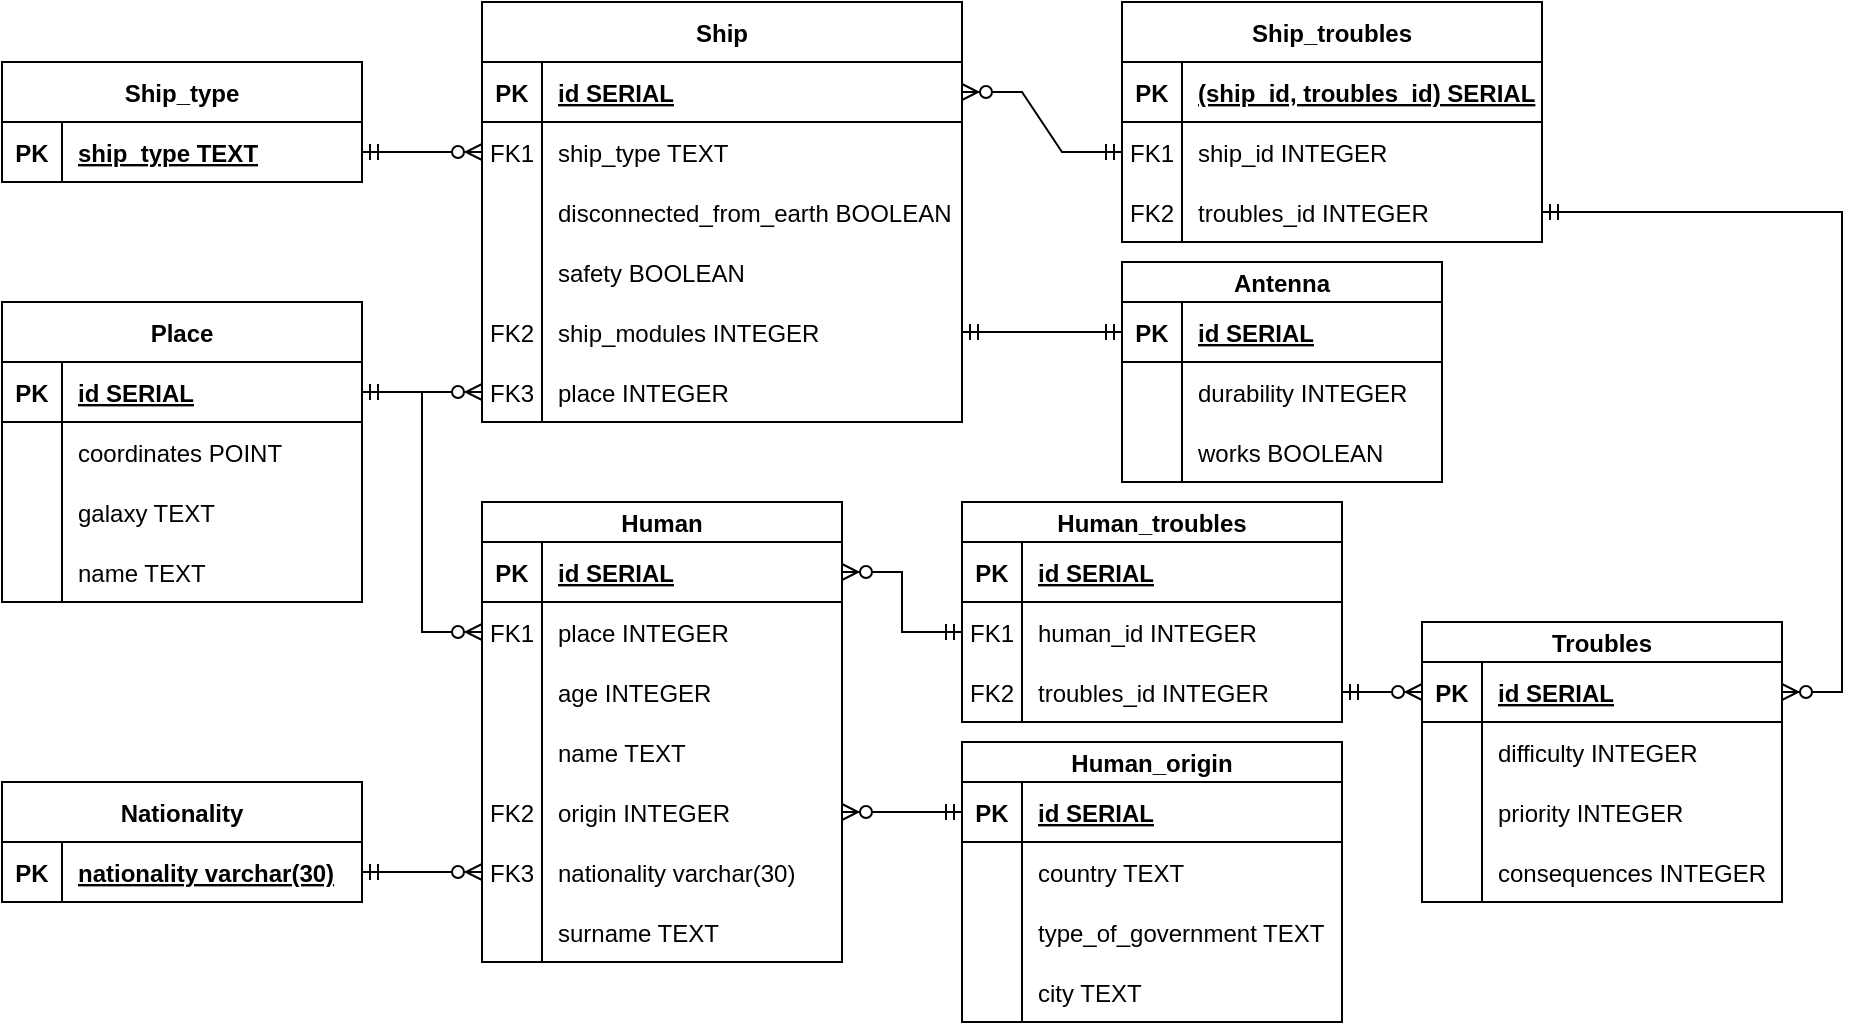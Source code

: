 <mxfile version="20.8.23" type="device"><diagram name="Page-1" id="S0BQX57oKC62XhRcIz5r"><mxGraphModel dx="960" dy="880" grid="1" gridSize="10" guides="1" tooltips="1" connect="1" arrows="1" fold="1" page="1" pageScale="1" pageWidth="850" pageHeight="1100" math="0" shadow="0"><root><mxCell id="0"/><mxCell id="1" parent="0"/><mxCell id="op8vuELuM-qaRXDPjkug-1" value="Place" style="shape=table;startSize=30;container=1;collapsible=1;childLayout=tableLayout;fixedRows=1;rowLines=0;fontStyle=1;align=center;resizeLast=1;" vertex="1" parent="1"><mxGeometry y="160" width="180" height="150" as="geometry"/></mxCell><mxCell id="op8vuELuM-qaRXDPjkug-2" value="" style="shape=tableRow;horizontal=0;startSize=0;swimlaneHead=0;swimlaneBody=0;fillColor=none;collapsible=0;dropTarget=0;points=[[0,0.5],[1,0.5]];portConstraint=eastwest;top=0;left=0;right=0;bottom=1;" vertex="1" parent="op8vuELuM-qaRXDPjkug-1"><mxGeometry y="30" width="180" height="30" as="geometry"/></mxCell><mxCell id="op8vuELuM-qaRXDPjkug-3" value="PK" style="shape=partialRectangle;connectable=0;fillColor=none;top=0;left=0;bottom=0;right=0;fontStyle=1;overflow=hidden;" vertex="1" parent="op8vuELuM-qaRXDPjkug-2"><mxGeometry width="30" height="30" as="geometry"><mxRectangle width="30" height="30" as="alternateBounds"/></mxGeometry></mxCell><mxCell id="op8vuELuM-qaRXDPjkug-4" value="id SERIAL" style="shape=partialRectangle;connectable=0;fillColor=none;top=0;left=0;bottom=0;right=0;align=left;spacingLeft=6;fontStyle=5;overflow=hidden;" vertex="1" parent="op8vuELuM-qaRXDPjkug-2"><mxGeometry x="30" width="150" height="30" as="geometry"><mxRectangle width="150" height="30" as="alternateBounds"/></mxGeometry></mxCell><mxCell id="op8vuELuM-qaRXDPjkug-5" value="" style="shape=tableRow;horizontal=0;startSize=0;swimlaneHead=0;swimlaneBody=0;fillColor=none;collapsible=0;dropTarget=0;points=[[0,0.5],[1,0.5]];portConstraint=eastwest;top=0;left=0;right=0;bottom=0;" vertex="1" parent="op8vuELuM-qaRXDPjkug-1"><mxGeometry y="60" width="180" height="30" as="geometry"/></mxCell><mxCell id="op8vuELuM-qaRXDPjkug-6" value="" style="shape=partialRectangle;connectable=0;fillColor=none;top=0;left=0;bottom=0;right=0;editable=1;overflow=hidden;" vertex="1" parent="op8vuELuM-qaRXDPjkug-5"><mxGeometry width="30" height="30" as="geometry"><mxRectangle width="30" height="30" as="alternateBounds"/></mxGeometry></mxCell><mxCell id="op8vuELuM-qaRXDPjkug-7" value="coordinates POINT" style="shape=partialRectangle;connectable=0;fillColor=none;top=0;left=0;bottom=0;right=0;align=left;spacingLeft=6;overflow=hidden;" vertex="1" parent="op8vuELuM-qaRXDPjkug-5"><mxGeometry x="30" width="150" height="30" as="geometry"><mxRectangle width="150" height="30" as="alternateBounds"/></mxGeometry></mxCell><mxCell id="op8vuELuM-qaRXDPjkug-8" value="" style="shape=tableRow;horizontal=0;startSize=0;swimlaneHead=0;swimlaneBody=0;fillColor=none;collapsible=0;dropTarget=0;points=[[0,0.5],[1,0.5]];portConstraint=eastwest;top=0;left=0;right=0;bottom=0;" vertex="1" parent="op8vuELuM-qaRXDPjkug-1"><mxGeometry y="90" width="180" height="30" as="geometry"/></mxCell><mxCell id="op8vuELuM-qaRXDPjkug-9" value="" style="shape=partialRectangle;connectable=0;fillColor=none;top=0;left=0;bottom=0;right=0;editable=1;overflow=hidden;" vertex="1" parent="op8vuELuM-qaRXDPjkug-8"><mxGeometry width="30" height="30" as="geometry"><mxRectangle width="30" height="30" as="alternateBounds"/></mxGeometry></mxCell><mxCell id="op8vuELuM-qaRXDPjkug-10" value="galaxy TEXT" style="shape=partialRectangle;connectable=0;fillColor=none;top=0;left=0;bottom=0;right=0;align=left;spacingLeft=6;overflow=hidden;" vertex="1" parent="op8vuELuM-qaRXDPjkug-8"><mxGeometry x="30" width="150" height="30" as="geometry"><mxRectangle width="150" height="30" as="alternateBounds"/></mxGeometry></mxCell><mxCell id="op8vuELuM-qaRXDPjkug-11" value="" style="shape=tableRow;horizontal=0;startSize=0;swimlaneHead=0;swimlaneBody=0;fillColor=none;collapsible=0;dropTarget=0;points=[[0,0.5],[1,0.5]];portConstraint=eastwest;top=0;left=0;right=0;bottom=0;" vertex="1" parent="op8vuELuM-qaRXDPjkug-1"><mxGeometry y="120" width="180" height="30" as="geometry"/></mxCell><mxCell id="op8vuELuM-qaRXDPjkug-12" value="" style="shape=partialRectangle;connectable=0;fillColor=none;top=0;left=0;bottom=0;right=0;editable=1;overflow=hidden;" vertex="1" parent="op8vuELuM-qaRXDPjkug-11"><mxGeometry width="30" height="30" as="geometry"><mxRectangle width="30" height="30" as="alternateBounds"/></mxGeometry></mxCell><mxCell id="op8vuELuM-qaRXDPjkug-13" value="name TEXT" style="shape=partialRectangle;connectable=0;fillColor=none;top=0;left=0;bottom=0;right=0;align=left;spacingLeft=6;overflow=hidden;" vertex="1" parent="op8vuELuM-qaRXDPjkug-11"><mxGeometry x="30" width="150" height="30" as="geometry"><mxRectangle width="150" height="30" as="alternateBounds"/></mxGeometry></mxCell><mxCell id="op8vuELuM-qaRXDPjkug-14" value="Nationality" style="shape=table;startSize=30;container=1;collapsible=1;childLayout=tableLayout;fixedRows=1;rowLines=0;fontStyle=1;align=center;resizeLast=1;" vertex="1" parent="1"><mxGeometry y="400" width="180" height="60" as="geometry"/></mxCell><mxCell id="op8vuELuM-qaRXDPjkug-15" value="" style="shape=tableRow;horizontal=0;startSize=0;swimlaneHead=0;swimlaneBody=0;fillColor=none;collapsible=0;dropTarget=0;points=[[0,0.5],[1,0.5]];portConstraint=eastwest;top=0;left=0;right=0;bottom=1;" vertex="1" parent="op8vuELuM-qaRXDPjkug-14"><mxGeometry y="30" width="180" height="30" as="geometry"/></mxCell><mxCell id="op8vuELuM-qaRXDPjkug-16" value="PK" style="shape=partialRectangle;connectable=0;fillColor=none;top=0;left=0;bottom=0;right=0;fontStyle=1;overflow=hidden;" vertex="1" parent="op8vuELuM-qaRXDPjkug-15"><mxGeometry width="30" height="30" as="geometry"><mxRectangle width="30" height="30" as="alternateBounds"/></mxGeometry></mxCell><mxCell id="op8vuELuM-qaRXDPjkug-17" value="nationality varchar(30)" style="shape=partialRectangle;connectable=0;fillColor=none;top=0;left=0;bottom=0;right=0;align=left;spacingLeft=6;fontStyle=5;overflow=hidden;" vertex="1" parent="op8vuELuM-qaRXDPjkug-15"><mxGeometry x="30" width="150" height="30" as="geometry"><mxRectangle width="150" height="30" as="alternateBounds"/></mxGeometry></mxCell><mxCell id="op8vuELuM-qaRXDPjkug-27" value="Ship" style="shape=table;startSize=30;container=1;collapsible=1;childLayout=tableLayout;fixedRows=1;rowLines=0;fontStyle=1;align=center;resizeLast=1;" vertex="1" parent="1"><mxGeometry x="240" y="10" width="240" height="210" as="geometry"/></mxCell><mxCell id="op8vuELuM-qaRXDPjkug-28" value="" style="shape=tableRow;horizontal=0;startSize=0;swimlaneHead=0;swimlaneBody=0;fillColor=none;collapsible=0;dropTarget=0;points=[[0,0.5],[1,0.5]];portConstraint=eastwest;top=0;left=0;right=0;bottom=1;" vertex="1" parent="op8vuELuM-qaRXDPjkug-27"><mxGeometry y="30" width="240" height="30" as="geometry"/></mxCell><mxCell id="op8vuELuM-qaRXDPjkug-29" value="PK" style="shape=partialRectangle;connectable=0;fillColor=none;top=0;left=0;bottom=0;right=0;fontStyle=1;overflow=hidden;" vertex="1" parent="op8vuELuM-qaRXDPjkug-28"><mxGeometry width="30" height="30" as="geometry"><mxRectangle width="30" height="30" as="alternateBounds"/></mxGeometry></mxCell><mxCell id="op8vuELuM-qaRXDPjkug-30" value="id SERIAL" style="shape=partialRectangle;connectable=0;fillColor=none;top=0;left=0;bottom=0;right=0;align=left;spacingLeft=6;fontStyle=5;overflow=hidden;" vertex="1" parent="op8vuELuM-qaRXDPjkug-28"><mxGeometry x="30" width="210" height="30" as="geometry"><mxRectangle width="210" height="30" as="alternateBounds"/></mxGeometry></mxCell><mxCell id="op8vuELuM-qaRXDPjkug-156" style="shape=tableRow;horizontal=0;startSize=0;swimlaneHead=0;swimlaneBody=0;fillColor=none;collapsible=0;dropTarget=0;points=[[0,0.5],[1,0.5]];portConstraint=eastwest;top=0;left=0;right=0;bottom=0;" vertex="1" parent="op8vuELuM-qaRXDPjkug-27"><mxGeometry y="60" width="240" height="30" as="geometry"/></mxCell><mxCell id="op8vuELuM-qaRXDPjkug-157" value="FK1" style="shape=partialRectangle;connectable=0;fillColor=none;top=0;left=0;bottom=0;right=0;editable=1;overflow=hidden;" vertex="1" parent="op8vuELuM-qaRXDPjkug-156"><mxGeometry width="30" height="30" as="geometry"><mxRectangle width="30" height="30" as="alternateBounds"/></mxGeometry></mxCell><mxCell id="op8vuELuM-qaRXDPjkug-158" value="ship_type TEXT" style="shape=partialRectangle;connectable=0;fillColor=none;top=0;left=0;bottom=0;right=0;align=left;spacingLeft=6;overflow=hidden;" vertex="1" parent="op8vuELuM-qaRXDPjkug-156"><mxGeometry x="30" width="210" height="30" as="geometry"><mxRectangle width="210" height="30" as="alternateBounds"/></mxGeometry></mxCell><mxCell id="op8vuELuM-qaRXDPjkug-31" value="" style="shape=tableRow;horizontal=0;startSize=0;swimlaneHead=0;swimlaneBody=0;fillColor=none;collapsible=0;dropTarget=0;points=[[0,0.5],[1,0.5]];portConstraint=eastwest;top=0;left=0;right=0;bottom=0;" vertex="1" parent="op8vuELuM-qaRXDPjkug-27"><mxGeometry y="90" width="240" height="30" as="geometry"/></mxCell><mxCell id="op8vuELuM-qaRXDPjkug-32" value="" style="shape=partialRectangle;connectable=0;fillColor=none;top=0;left=0;bottom=0;right=0;editable=1;overflow=hidden;" vertex="1" parent="op8vuELuM-qaRXDPjkug-31"><mxGeometry width="30" height="30" as="geometry"><mxRectangle width="30" height="30" as="alternateBounds"/></mxGeometry></mxCell><mxCell id="op8vuELuM-qaRXDPjkug-33" value="disconnected_from_earth BOOLEAN" style="shape=partialRectangle;connectable=0;fillColor=none;top=0;left=0;bottom=0;right=0;align=left;spacingLeft=6;overflow=hidden;" vertex="1" parent="op8vuELuM-qaRXDPjkug-31"><mxGeometry x="30" width="210" height="30" as="geometry"><mxRectangle width="210" height="30" as="alternateBounds"/></mxGeometry></mxCell><mxCell id="op8vuELuM-qaRXDPjkug-34" value="" style="shape=tableRow;horizontal=0;startSize=0;swimlaneHead=0;swimlaneBody=0;fillColor=none;collapsible=0;dropTarget=0;points=[[0,0.5],[1,0.5]];portConstraint=eastwest;top=0;left=0;right=0;bottom=0;" vertex="1" parent="op8vuELuM-qaRXDPjkug-27"><mxGeometry y="120" width="240" height="30" as="geometry"/></mxCell><mxCell id="op8vuELuM-qaRXDPjkug-35" value="" style="shape=partialRectangle;connectable=0;fillColor=none;top=0;left=0;bottom=0;right=0;editable=1;overflow=hidden;" vertex="1" parent="op8vuELuM-qaRXDPjkug-34"><mxGeometry width="30" height="30" as="geometry"><mxRectangle width="30" height="30" as="alternateBounds"/></mxGeometry></mxCell><mxCell id="op8vuELuM-qaRXDPjkug-36" value="safety BOOLEAN" style="shape=partialRectangle;connectable=0;fillColor=none;top=0;left=0;bottom=0;right=0;align=left;spacingLeft=6;overflow=hidden;" vertex="1" parent="op8vuELuM-qaRXDPjkug-34"><mxGeometry x="30" width="210" height="30" as="geometry"><mxRectangle width="210" height="30" as="alternateBounds"/></mxGeometry></mxCell><mxCell id="op8vuELuM-qaRXDPjkug-37" value="" style="shape=tableRow;horizontal=0;startSize=0;swimlaneHead=0;swimlaneBody=0;fillColor=none;collapsible=0;dropTarget=0;points=[[0,0.5],[1,0.5]];portConstraint=eastwest;top=0;left=0;right=0;bottom=0;" vertex="1" parent="op8vuELuM-qaRXDPjkug-27"><mxGeometry y="150" width="240" height="30" as="geometry"/></mxCell><mxCell id="op8vuELuM-qaRXDPjkug-38" value="FK2" style="shape=partialRectangle;connectable=0;fillColor=none;top=0;left=0;bottom=0;right=0;editable=1;overflow=hidden;" vertex="1" parent="op8vuELuM-qaRXDPjkug-37"><mxGeometry width="30" height="30" as="geometry"><mxRectangle width="30" height="30" as="alternateBounds"/></mxGeometry></mxCell><mxCell id="op8vuELuM-qaRXDPjkug-39" value="ship_modules INTEGER" style="shape=partialRectangle;connectable=0;fillColor=none;top=0;left=0;bottom=0;right=0;align=left;spacingLeft=6;overflow=hidden;" vertex="1" parent="op8vuELuM-qaRXDPjkug-37"><mxGeometry x="30" width="210" height="30" as="geometry"><mxRectangle width="210" height="30" as="alternateBounds"/></mxGeometry></mxCell><mxCell id="op8vuELuM-qaRXDPjkug-159" style="shape=tableRow;horizontal=0;startSize=0;swimlaneHead=0;swimlaneBody=0;fillColor=none;collapsible=0;dropTarget=0;points=[[0,0.5],[1,0.5]];portConstraint=eastwest;top=0;left=0;right=0;bottom=0;" vertex="1" parent="op8vuELuM-qaRXDPjkug-27"><mxGeometry y="180" width="240" height="30" as="geometry"/></mxCell><mxCell id="op8vuELuM-qaRXDPjkug-160" value="FK3" style="shape=partialRectangle;connectable=0;fillColor=none;top=0;left=0;bottom=0;right=0;editable=1;overflow=hidden;" vertex="1" parent="op8vuELuM-qaRXDPjkug-159"><mxGeometry width="30" height="30" as="geometry"><mxRectangle width="30" height="30" as="alternateBounds"/></mxGeometry></mxCell><mxCell id="op8vuELuM-qaRXDPjkug-161" value="place INTEGER" style="shape=partialRectangle;connectable=0;fillColor=none;top=0;left=0;bottom=0;right=0;align=left;spacingLeft=6;overflow=hidden;" vertex="1" parent="op8vuELuM-qaRXDPjkug-159"><mxGeometry x="30" width="210" height="30" as="geometry"><mxRectangle width="210" height="30" as="alternateBounds"/></mxGeometry></mxCell><mxCell id="op8vuELuM-qaRXDPjkug-40" value="Human" style="shape=table;startSize=20;container=1;collapsible=1;childLayout=tableLayout;fixedRows=1;rowLines=0;fontStyle=1;align=center;resizeLast=1;" vertex="1" parent="1"><mxGeometry x="240" y="260" width="180" height="230" as="geometry"><mxRectangle x="240" y="250" width="80" height="30" as="alternateBounds"/></mxGeometry></mxCell><mxCell id="op8vuELuM-qaRXDPjkug-41" value="" style="shape=tableRow;horizontal=0;startSize=0;swimlaneHead=0;swimlaneBody=0;fillColor=none;collapsible=0;dropTarget=0;points=[[0,0.5],[1,0.5]];portConstraint=eastwest;top=0;left=0;right=0;bottom=1;" vertex="1" parent="op8vuELuM-qaRXDPjkug-40"><mxGeometry y="20" width="180" height="30" as="geometry"/></mxCell><mxCell id="op8vuELuM-qaRXDPjkug-42" value="PK" style="shape=partialRectangle;connectable=0;fillColor=none;top=0;left=0;bottom=0;right=0;fontStyle=1;overflow=hidden;" vertex="1" parent="op8vuELuM-qaRXDPjkug-41"><mxGeometry width="30" height="30" as="geometry"><mxRectangle width="30" height="30" as="alternateBounds"/></mxGeometry></mxCell><mxCell id="op8vuELuM-qaRXDPjkug-43" value="id SERIAL" style="shape=partialRectangle;connectable=0;fillColor=none;top=0;left=0;bottom=0;right=0;align=left;spacingLeft=6;fontStyle=5;overflow=hidden;" vertex="1" parent="op8vuELuM-qaRXDPjkug-41"><mxGeometry x="30" width="150" height="30" as="geometry"><mxRectangle width="150" height="30" as="alternateBounds"/></mxGeometry></mxCell><mxCell id="op8vuELuM-qaRXDPjkug-50" value="" style="shape=tableRow;horizontal=0;startSize=0;swimlaneHead=0;swimlaneBody=0;fillColor=none;collapsible=0;dropTarget=0;points=[[0,0.5],[1,0.5]];portConstraint=eastwest;top=0;left=0;right=0;bottom=0;" vertex="1" parent="op8vuELuM-qaRXDPjkug-40"><mxGeometry y="50" width="180" height="30" as="geometry"/></mxCell><mxCell id="op8vuELuM-qaRXDPjkug-51" value="FK1" style="shape=partialRectangle;connectable=0;fillColor=none;top=0;left=0;bottom=0;right=0;editable=1;overflow=hidden;" vertex="1" parent="op8vuELuM-qaRXDPjkug-50"><mxGeometry width="30" height="30" as="geometry"><mxRectangle width="30" height="30" as="alternateBounds"/></mxGeometry></mxCell><mxCell id="op8vuELuM-qaRXDPjkug-52" value="place INTEGER" style="shape=partialRectangle;connectable=0;fillColor=none;top=0;left=0;bottom=0;right=0;align=left;spacingLeft=6;overflow=hidden;" vertex="1" parent="op8vuELuM-qaRXDPjkug-50"><mxGeometry x="30" width="150" height="30" as="geometry"><mxRectangle width="150" height="30" as="alternateBounds"/></mxGeometry></mxCell><mxCell id="op8vuELuM-qaRXDPjkug-144" style="shape=tableRow;horizontal=0;startSize=0;swimlaneHead=0;swimlaneBody=0;fillColor=none;collapsible=0;dropTarget=0;points=[[0,0.5],[1,0.5]];portConstraint=eastwest;top=0;left=0;right=0;bottom=0;" vertex="1" parent="op8vuELuM-qaRXDPjkug-40"><mxGeometry y="80" width="180" height="30" as="geometry"/></mxCell><mxCell id="op8vuELuM-qaRXDPjkug-145" style="shape=partialRectangle;connectable=0;fillColor=none;top=0;left=0;bottom=0;right=0;editable=1;overflow=hidden;" vertex="1" parent="op8vuELuM-qaRXDPjkug-144"><mxGeometry width="30" height="30" as="geometry"><mxRectangle width="30" height="30" as="alternateBounds"/></mxGeometry></mxCell><mxCell id="op8vuELuM-qaRXDPjkug-146" value="age INTEGER" style="shape=partialRectangle;connectable=0;fillColor=none;top=0;left=0;bottom=0;right=0;align=left;spacingLeft=6;overflow=hidden;" vertex="1" parent="op8vuELuM-qaRXDPjkug-144"><mxGeometry x="30" width="150" height="30" as="geometry"><mxRectangle width="150" height="30" as="alternateBounds"/></mxGeometry></mxCell><mxCell id="op8vuELuM-qaRXDPjkug-147" style="shape=tableRow;horizontal=0;startSize=0;swimlaneHead=0;swimlaneBody=0;fillColor=none;collapsible=0;dropTarget=0;points=[[0,0.5],[1,0.5]];portConstraint=eastwest;top=0;left=0;right=0;bottom=0;" vertex="1" parent="op8vuELuM-qaRXDPjkug-40"><mxGeometry y="110" width="180" height="30" as="geometry"/></mxCell><mxCell id="op8vuELuM-qaRXDPjkug-148" style="shape=partialRectangle;connectable=0;fillColor=none;top=0;left=0;bottom=0;right=0;editable=1;overflow=hidden;" vertex="1" parent="op8vuELuM-qaRXDPjkug-147"><mxGeometry width="30" height="30" as="geometry"><mxRectangle width="30" height="30" as="alternateBounds"/></mxGeometry></mxCell><mxCell id="op8vuELuM-qaRXDPjkug-149" value="name TEXT" style="shape=partialRectangle;connectable=0;fillColor=none;top=0;left=0;bottom=0;right=0;align=left;spacingLeft=6;overflow=hidden;" vertex="1" parent="op8vuELuM-qaRXDPjkug-147"><mxGeometry x="30" width="150" height="30" as="geometry"><mxRectangle width="150" height="30" as="alternateBounds"/></mxGeometry></mxCell><mxCell id="op8vuELuM-qaRXDPjkug-47" value="" style="shape=tableRow;horizontal=0;startSize=0;swimlaneHead=0;swimlaneBody=0;fillColor=none;collapsible=0;dropTarget=0;points=[[0,0.5],[1,0.5]];portConstraint=eastwest;top=0;left=0;right=0;bottom=0;" vertex="1" parent="op8vuELuM-qaRXDPjkug-40"><mxGeometry y="140" width="180" height="30" as="geometry"/></mxCell><mxCell id="op8vuELuM-qaRXDPjkug-48" value="FK2" style="shape=partialRectangle;connectable=0;fillColor=none;top=0;left=0;bottom=0;right=0;editable=1;overflow=hidden;" vertex="1" parent="op8vuELuM-qaRXDPjkug-47"><mxGeometry width="30" height="30" as="geometry"><mxRectangle width="30" height="30" as="alternateBounds"/></mxGeometry></mxCell><mxCell id="op8vuELuM-qaRXDPjkug-49" value="origin INTEGER" style="shape=partialRectangle;connectable=0;fillColor=none;top=0;left=0;bottom=0;right=0;align=left;spacingLeft=6;overflow=hidden;" vertex="1" parent="op8vuELuM-qaRXDPjkug-47"><mxGeometry x="30" width="150" height="30" as="geometry"><mxRectangle width="150" height="30" as="alternateBounds"/></mxGeometry></mxCell><mxCell id="op8vuELuM-qaRXDPjkug-44" value="" style="shape=tableRow;horizontal=0;startSize=0;swimlaneHead=0;swimlaneBody=0;fillColor=none;collapsible=0;dropTarget=0;points=[[0,0.5],[1,0.5]];portConstraint=eastwest;top=0;left=0;right=0;bottom=0;" vertex="1" parent="op8vuELuM-qaRXDPjkug-40"><mxGeometry y="170" width="180" height="30" as="geometry"/></mxCell><mxCell id="op8vuELuM-qaRXDPjkug-45" value="FK3" style="shape=partialRectangle;connectable=0;fillColor=none;top=0;left=0;bottom=0;right=0;editable=1;overflow=hidden;" vertex="1" parent="op8vuELuM-qaRXDPjkug-44"><mxGeometry width="30" height="30" as="geometry"><mxRectangle width="30" height="30" as="alternateBounds"/></mxGeometry></mxCell><mxCell id="op8vuELuM-qaRXDPjkug-46" value="nationality varchar(30)" style="shape=partialRectangle;connectable=0;fillColor=none;top=0;left=0;bottom=0;right=0;align=left;spacingLeft=6;overflow=hidden;" vertex="1" parent="op8vuELuM-qaRXDPjkug-44"><mxGeometry x="30" width="150" height="30" as="geometry"><mxRectangle width="150" height="30" as="alternateBounds"/></mxGeometry></mxCell><mxCell id="op8vuELuM-qaRXDPjkug-150" style="shape=tableRow;horizontal=0;startSize=0;swimlaneHead=0;swimlaneBody=0;fillColor=none;collapsible=0;dropTarget=0;points=[[0,0.5],[1,0.5]];portConstraint=eastwest;top=0;left=0;right=0;bottom=0;" vertex="1" parent="op8vuELuM-qaRXDPjkug-40"><mxGeometry y="200" width="180" height="30" as="geometry"/></mxCell><mxCell id="op8vuELuM-qaRXDPjkug-151" style="shape=partialRectangle;connectable=0;fillColor=none;top=0;left=0;bottom=0;right=0;editable=1;overflow=hidden;" vertex="1" parent="op8vuELuM-qaRXDPjkug-150"><mxGeometry width="30" height="30" as="geometry"><mxRectangle width="30" height="30" as="alternateBounds"/></mxGeometry></mxCell><mxCell id="op8vuELuM-qaRXDPjkug-152" value="surname TEXT" style="shape=partialRectangle;connectable=0;fillColor=none;top=0;left=0;bottom=0;right=0;align=left;spacingLeft=6;overflow=hidden;" vertex="1" parent="op8vuELuM-qaRXDPjkug-150"><mxGeometry x="30" width="150" height="30" as="geometry"><mxRectangle width="150" height="30" as="alternateBounds"/></mxGeometry></mxCell><mxCell id="op8vuELuM-qaRXDPjkug-53" value="Ship_troubles" style="shape=table;startSize=30;container=1;collapsible=1;childLayout=tableLayout;fixedRows=1;rowLines=0;fontStyle=1;align=center;resizeLast=1;" vertex="1" parent="1"><mxGeometry x="560" y="10" width="210" height="120" as="geometry"/></mxCell><mxCell id="op8vuELuM-qaRXDPjkug-54" value="" style="shape=tableRow;horizontal=0;startSize=0;swimlaneHead=0;swimlaneBody=0;fillColor=none;collapsible=0;dropTarget=0;points=[[0,0.5],[1,0.5]];portConstraint=eastwest;top=0;left=0;right=0;bottom=1;" vertex="1" parent="op8vuELuM-qaRXDPjkug-53"><mxGeometry y="30" width="210" height="30" as="geometry"/></mxCell><mxCell id="op8vuELuM-qaRXDPjkug-55" value="PK" style="shape=partialRectangle;connectable=0;fillColor=none;top=0;left=0;bottom=0;right=0;fontStyle=1;overflow=hidden;" vertex="1" parent="op8vuELuM-qaRXDPjkug-54"><mxGeometry width="30" height="30" as="geometry"><mxRectangle width="30" height="30" as="alternateBounds"/></mxGeometry></mxCell><mxCell id="op8vuELuM-qaRXDPjkug-56" value="(ship_id, troubles_id) SERIAL" style="shape=partialRectangle;connectable=0;fillColor=none;top=0;left=0;bottom=0;right=0;align=left;spacingLeft=6;fontStyle=5;overflow=hidden;" vertex="1" parent="op8vuELuM-qaRXDPjkug-54"><mxGeometry x="30" width="180" height="30" as="geometry"><mxRectangle width="180" height="30" as="alternateBounds"/></mxGeometry></mxCell><mxCell id="op8vuELuM-qaRXDPjkug-57" value="" style="shape=tableRow;horizontal=0;startSize=0;swimlaneHead=0;swimlaneBody=0;fillColor=none;collapsible=0;dropTarget=0;points=[[0,0.5],[1,0.5]];portConstraint=eastwest;top=0;left=0;right=0;bottom=0;" vertex="1" parent="op8vuELuM-qaRXDPjkug-53"><mxGeometry y="60" width="210" height="30" as="geometry"/></mxCell><mxCell id="op8vuELuM-qaRXDPjkug-58" value="FK1" style="shape=partialRectangle;connectable=0;fillColor=none;top=0;left=0;bottom=0;right=0;editable=1;overflow=hidden;" vertex="1" parent="op8vuELuM-qaRXDPjkug-57"><mxGeometry width="30" height="30" as="geometry"><mxRectangle width="30" height="30" as="alternateBounds"/></mxGeometry></mxCell><mxCell id="op8vuELuM-qaRXDPjkug-59" value="ship_id INTEGER" style="shape=partialRectangle;connectable=0;fillColor=none;top=0;left=0;bottom=0;right=0;align=left;spacingLeft=6;overflow=hidden;" vertex="1" parent="op8vuELuM-qaRXDPjkug-57"><mxGeometry x="30" width="180" height="30" as="geometry"><mxRectangle width="180" height="30" as="alternateBounds"/></mxGeometry></mxCell><mxCell id="op8vuELuM-qaRXDPjkug-60" value="" style="shape=tableRow;horizontal=0;startSize=0;swimlaneHead=0;swimlaneBody=0;fillColor=none;collapsible=0;dropTarget=0;points=[[0,0.5],[1,0.5]];portConstraint=eastwest;top=0;left=0;right=0;bottom=0;" vertex="1" parent="op8vuELuM-qaRXDPjkug-53"><mxGeometry y="90" width="210" height="30" as="geometry"/></mxCell><mxCell id="op8vuELuM-qaRXDPjkug-61" value="FK2" style="shape=partialRectangle;connectable=0;fillColor=none;top=0;left=0;bottom=0;right=0;editable=1;overflow=hidden;" vertex="1" parent="op8vuELuM-qaRXDPjkug-60"><mxGeometry width="30" height="30" as="geometry"><mxRectangle width="30" height="30" as="alternateBounds"/></mxGeometry></mxCell><mxCell id="op8vuELuM-qaRXDPjkug-62" value="troubles_id INTEGER" style="shape=partialRectangle;connectable=0;fillColor=none;top=0;left=0;bottom=0;right=0;align=left;spacingLeft=6;overflow=hidden;" vertex="1" parent="op8vuELuM-qaRXDPjkug-60"><mxGeometry x="30" width="180" height="30" as="geometry"><mxRectangle width="180" height="30" as="alternateBounds"/></mxGeometry></mxCell><mxCell id="op8vuELuM-qaRXDPjkug-66" value="Human_troubles" style="shape=table;startSize=20;container=1;collapsible=1;childLayout=tableLayout;fixedRows=1;rowLines=0;fontStyle=1;align=center;resizeLast=1;" vertex="1" parent="1"><mxGeometry x="480" y="260" width="190" height="110" as="geometry"/></mxCell><mxCell id="op8vuELuM-qaRXDPjkug-67" value="" style="shape=tableRow;horizontal=0;startSize=0;swimlaneHead=0;swimlaneBody=0;fillColor=none;collapsible=0;dropTarget=0;points=[[0,0.5],[1,0.5]];portConstraint=eastwest;top=0;left=0;right=0;bottom=1;" vertex="1" parent="op8vuELuM-qaRXDPjkug-66"><mxGeometry y="20" width="190" height="30" as="geometry"/></mxCell><mxCell id="op8vuELuM-qaRXDPjkug-68" value="PK" style="shape=partialRectangle;connectable=0;fillColor=none;top=0;left=0;bottom=0;right=0;fontStyle=1;overflow=hidden;" vertex="1" parent="op8vuELuM-qaRXDPjkug-67"><mxGeometry width="30" height="30" as="geometry"><mxRectangle width="30" height="30" as="alternateBounds"/></mxGeometry></mxCell><mxCell id="op8vuELuM-qaRXDPjkug-69" value="id SERIAL" style="shape=partialRectangle;connectable=0;fillColor=none;top=0;left=0;bottom=0;right=0;align=left;spacingLeft=6;fontStyle=5;overflow=hidden;" vertex="1" parent="op8vuELuM-qaRXDPjkug-67"><mxGeometry x="30" width="160" height="30" as="geometry"><mxRectangle width="160" height="30" as="alternateBounds"/></mxGeometry></mxCell><mxCell id="op8vuELuM-qaRXDPjkug-70" value="" style="shape=tableRow;horizontal=0;startSize=0;swimlaneHead=0;swimlaneBody=0;fillColor=none;collapsible=0;dropTarget=0;points=[[0,0.5],[1,0.5]];portConstraint=eastwest;top=0;left=0;right=0;bottom=0;" vertex="1" parent="op8vuELuM-qaRXDPjkug-66"><mxGeometry y="50" width="190" height="30" as="geometry"/></mxCell><mxCell id="op8vuELuM-qaRXDPjkug-71" value="FK1" style="shape=partialRectangle;connectable=0;fillColor=none;top=0;left=0;bottom=0;right=0;editable=1;overflow=hidden;" vertex="1" parent="op8vuELuM-qaRXDPjkug-70"><mxGeometry width="30" height="30" as="geometry"><mxRectangle width="30" height="30" as="alternateBounds"/></mxGeometry></mxCell><mxCell id="op8vuELuM-qaRXDPjkug-72" value="human_id INTEGER" style="shape=partialRectangle;connectable=0;fillColor=none;top=0;left=0;bottom=0;right=0;align=left;spacingLeft=6;overflow=hidden;" vertex="1" parent="op8vuELuM-qaRXDPjkug-70"><mxGeometry x="30" width="160" height="30" as="geometry"><mxRectangle width="160" height="30" as="alternateBounds"/></mxGeometry></mxCell><mxCell id="op8vuELuM-qaRXDPjkug-73" value="" style="shape=tableRow;horizontal=0;startSize=0;swimlaneHead=0;swimlaneBody=0;fillColor=none;collapsible=0;dropTarget=0;points=[[0,0.5],[1,0.5]];portConstraint=eastwest;top=0;left=0;right=0;bottom=0;" vertex="1" parent="op8vuELuM-qaRXDPjkug-66"><mxGeometry y="80" width="190" height="30" as="geometry"/></mxCell><mxCell id="op8vuELuM-qaRXDPjkug-74" value="FK2" style="shape=partialRectangle;connectable=0;fillColor=none;top=0;left=0;bottom=0;right=0;editable=1;overflow=hidden;" vertex="1" parent="op8vuELuM-qaRXDPjkug-73"><mxGeometry width="30" height="30" as="geometry"><mxRectangle width="30" height="30" as="alternateBounds"/></mxGeometry></mxCell><mxCell id="op8vuELuM-qaRXDPjkug-75" value="troubles_id INTEGER" style="shape=partialRectangle;connectable=0;fillColor=none;top=0;left=0;bottom=0;right=0;align=left;spacingLeft=6;overflow=hidden;" vertex="1" parent="op8vuELuM-qaRXDPjkug-73"><mxGeometry x="30" width="160" height="30" as="geometry"><mxRectangle width="160" height="30" as="alternateBounds"/></mxGeometry></mxCell><mxCell id="op8vuELuM-qaRXDPjkug-79" value="Troubles" style="shape=table;startSize=20;container=1;collapsible=1;childLayout=tableLayout;fixedRows=1;rowLines=0;fontStyle=1;align=center;resizeLast=1;" vertex="1" parent="1"><mxGeometry x="710" y="320" width="180" height="140" as="geometry"/></mxCell><mxCell id="op8vuELuM-qaRXDPjkug-80" value="" style="shape=tableRow;horizontal=0;startSize=0;swimlaneHead=0;swimlaneBody=0;fillColor=none;collapsible=0;dropTarget=0;points=[[0,0.5],[1,0.5]];portConstraint=eastwest;top=0;left=0;right=0;bottom=1;" vertex="1" parent="op8vuELuM-qaRXDPjkug-79"><mxGeometry y="20" width="180" height="30" as="geometry"/></mxCell><mxCell id="op8vuELuM-qaRXDPjkug-81" value="PK" style="shape=partialRectangle;connectable=0;fillColor=none;top=0;left=0;bottom=0;right=0;fontStyle=1;overflow=hidden;" vertex="1" parent="op8vuELuM-qaRXDPjkug-80"><mxGeometry width="30" height="30" as="geometry"><mxRectangle width="30" height="30" as="alternateBounds"/></mxGeometry></mxCell><mxCell id="op8vuELuM-qaRXDPjkug-82" value="id SERIAL" style="shape=partialRectangle;connectable=0;fillColor=none;top=0;left=0;bottom=0;right=0;align=left;spacingLeft=6;fontStyle=5;overflow=hidden;" vertex="1" parent="op8vuELuM-qaRXDPjkug-80"><mxGeometry x="30" width="150" height="30" as="geometry"><mxRectangle width="150" height="30" as="alternateBounds"/></mxGeometry></mxCell><mxCell id="op8vuELuM-qaRXDPjkug-83" value="" style="shape=tableRow;horizontal=0;startSize=0;swimlaneHead=0;swimlaneBody=0;fillColor=none;collapsible=0;dropTarget=0;points=[[0,0.5],[1,0.5]];portConstraint=eastwest;top=0;left=0;right=0;bottom=0;" vertex="1" parent="op8vuELuM-qaRXDPjkug-79"><mxGeometry y="50" width="180" height="30" as="geometry"/></mxCell><mxCell id="op8vuELuM-qaRXDPjkug-84" value="" style="shape=partialRectangle;connectable=0;fillColor=none;top=0;left=0;bottom=0;right=0;editable=1;overflow=hidden;" vertex="1" parent="op8vuELuM-qaRXDPjkug-83"><mxGeometry width="30" height="30" as="geometry"><mxRectangle width="30" height="30" as="alternateBounds"/></mxGeometry></mxCell><mxCell id="op8vuELuM-qaRXDPjkug-85" value="difficulty INTEGER" style="shape=partialRectangle;connectable=0;fillColor=none;top=0;left=0;bottom=0;right=0;align=left;spacingLeft=6;overflow=hidden;" vertex="1" parent="op8vuELuM-qaRXDPjkug-83"><mxGeometry x="30" width="150" height="30" as="geometry"><mxRectangle width="150" height="30" as="alternateBounds"/></mxGeometry></mxCell><mxCell id="op8vuELuM-qaRXDPjkug-86" value="" style="shape=tableRow;horizontal=0;startSize=0;swimlaneHead=0;swimlaneBody=0;fillColor=none;collapsible=0;dropTarget=0;points=[[0,0.5],[1,0.5]];portConstraint=eastwest;top=0;left=0;right=0;bottom=0;" vertex="1" parent="op8vuELuM-qaRXDPjkug-79"><mxGeometry y="80" width="180" height="30" as="geometry"/></mxCell><mxCell id="op8vuELuM-qaRXDPjkug-87" value="" style="shape=partialRectangle;connectable=0;fillColor=none;top=0;left=0;bottom=0;right=0;editable=1;overflow=hidden;" vertex="1" parent="op8vuELuM-qaRXDPjkug-86"><mxGeometry width="30" height="30" as="geometry"><mxRectangle width="30" height="30" as="alternateBounds"/></mxGeometry></mxCell><mxCell id="op8vuELuM-qaRXDPjkug-88" value="priority INTEGER" style="shape=partialRectangle;connectable=0;fillColor=none;top=0;left=0;bottom=0;right=0;align=left;spacingLeft=6;overflow=hidden;" vertex="1" parent="op8vuELuM-qaRXDPjkug-86"><mxGeometry x="30" width="150" height="30" as="geometry"><mxRectangle width="150" height="30" as="alternateBounds"/></mxGeometry></mxCell><mxCell id="op8vuELuM-qaRXDPjkug-89" value="" style="shape=tableRow;horizontal=0;startSize=0;swimlaneHead=0;swimlaneBody=0;fillColor=none;collapsible=0;dropTarget=0;points=[[0,0.5],[1,0.5]];portConstraint=eastwest;top=0;left=0;right=0;bottom=0;" vertex="1" parent="op8vuELuM-qaRXDPjkug-79"><mxGeometry y="110" width="180" height="30" as="geometry"/></mxCell><mxCell id="op8vuELuM-qaRXDPjkug-90" value="" style="shape=partialRectangle;connectable=0;fillColor=none;top=0;left=0;bottom=0;right=0;editable=1;overflow=hidden;" vertex="1" parent="op8vuELuM-qaRXDPjkug-89"><mxGeometry width="30" height="30" as="geometry"><mxRectangle width="30" height="30" as="alternateBounds"/></mxGeometry></mxCell><mxCell id="op8vuELuM-qaRXDPjkug-91" value="consequences INTEGER" style="shape=partialRectangle;connectable=0;fillColor=none;top=0;left=0;bottom=0;right=0;align=left;spacingLeft=6;overflow=hidden;" vertex="1" parent="op8vuELuM-qaRXDPjkug-89"><mxGeometry x="30" width="150" height="30" as="geometry"><mxRectangle width="150" height="30" as="alternateBounds"/></mxGeometry></mxCell><mxCell id="op8vuELuM-qaRXDPjkug-118" value="Ship_type" style="shape=table;startSize=30;container=1;collapsible=1;childLayout=tableLayout;fixedRows=1;rowLines=0;fontStyle=1;align=center;resizeLast=1;" vertex="1" parent="1"><mxGeometry y="40" width="180" height="60" as="geometry"/></mxCell><mxCell id="op8vuELuM-qaRXDPjkug-119" value="" style="shape=tableRow;horizontal=0;startSize=0;swimlaneHead=0;swimlaneBody=0;fillColor=none;collapsible=0;dropTarget=0;points=[[0,0.5],[1,0.5]];portConstraint=eastwest;top=0;left=0;right=0;bottom=1;" vertex="1" parent="op8vuELuM-qaRXDPjkug-118"><mxGeometry y="30" width="180" height="30" as="geometry"/></mxCell><mxCell id="op8vuELuM-qaRXDPjkug-120" value="PK" style="shape=partialRectangle;connectable=0;fillColor=none;top=0;left=0;bottom=0;right=0;fontStyle=1;overflow=hidden;" vertex="1" parent="op8vuELuM-qaRXDPjkug-119"><mxGeometry width="30" height="30" as="geometry"><mxRectangle width="30" height="30" as="alternateBounds"/></mxGeometry></mxCell><mxCell id="op8vuELuM-qaRXDPjkug-121" value="ship_type TEXT" style="shape=partialRectangle;connectable=0;fillColor=none;top=0;left=0;bottom=0;right=0;align=left;spacingLeft=6;fontStyle=5;overflow=hidden;" vertex="1" parent="op8vuELuM-qaRXDPjkug-119"><mxGeometry x="30" width="150" height="30" as="geometry"><mxRectangle width="150" height="30" as="alternateBounds"/></mxGeometry></mxCell><mxCell id="op8vuELuM-qaRXDPjkug-131" value="Antenna" style="shape=table;startSize=20;container=1;collapsible=1;childLayout=tableLayout;fixedRows=1;rowLines=0;fontStyle=1;align=center;resizeLast=1;" vertex="1" parent="1"><mxGeometry x="560" y="140" width="160" height="110" as="geometry"/></mxCell><mxCell id="op8vuELuM-qaRXDPjkug-132" value="" style="shape=tableRow;horizontal=0;startSize=0;swimlaneHead=0;swimlaneBody=0;fillColor=none;collapsible=0;dropTarget=0;points=[[0,0.5],[1,0.5]];portConstraint=eastwest;top=0;left=0;right=0;bottom=1;" vertex="1" parent="op8vuELuM-qaRXDPjkug-131"><mxGeometry y="20" width="160" height="30" as="geometry"/></mxCell><mxCell id="op8vuELuM-qaRXDPjkug-133" value="PK" style="shape=partialRectangle;connectable=0;fillColor=none;top=0;left=0;bottom=0;right=0;fontStyle=1;overflow=hidden;" vertex="1" parent="op8vuELuM-qaRXDPjkug-132"><mxGeometry width="30" height="30" as="geometry"><mxRectangle width="30" height="30" as="alternateBounds"/></mxGeometry></mxCell><mxCell id="op8vuELuM-qaRXDPjkug-134" value="id SERIAL" style="shape=partialRectangle;connectable=0;fillColor=none;top=0;left=0;bottom=0;right=0;align=left;spacingLeft=6;fontStyle=5;overflow=hidden;" vertex="1" parent="op8vuELuM-qaRXDPjkug-132"><mxGeometry x="30" width="130" height="30" as="geometry"><mxRectangle width="130" height="30" as="alternateBounds"/></mxGeometry></mxCell><mxCell id="op8vuELuM-qaRXDPjkug-135" value="" style="shape=tableRow;horizontal=0;startSize=0;swimlaneHead=0;swimlaneBody=0;fillColor=none;collapsible=0;dropTarget=0;points=[[0,0.5],[1,0.5]];portConstraint=eastwest;top=0;left=0;right=0;bottom=0;" vertex="1" parent="op8vuELuM-qaRXDPjkug-131"><mxGeometry y="50" width="160" height="30" as="geometry"/></mxCell><mxCell id="op8vuELuM-qaRXDPjkug-136" value="" style="shape=partialRectangle;connectable=0;fillColor=none;top=0;left=0;bottom=0;right=0;editable=1;overflow=hidden;" vertex="1" parent="op8vuELuM-qaRXDPjkug-135"><mxGeometry width="30" height="30" as="geometry"><mxRectangle width="30" height="30" as="alternateBounds"/></mxGeometry></mxCell><mxCell id="op8vuELuM-qaRXDPjkug-137" value="durability INTEGER" style="shape=partialRectangle;connectable=0;fillColor=none;top=0;left=0;bottom=0;right=0;align=left;spacingLeft=6;overflow=hidden;" vertex="1" parent="op8vuELuM-qaRXDPjkug-135"><mxGeometry x="30" width="130" height="30" as="geometry"><mxRectangle width="130" height="30" as="alternateBounds"/></mxGeometry></mxCell><mxCell id="op8vuELuM-qaRXDPjkug-138" value="" style="shape=tableRow;horizontal=0;startSize=0;swimlaneHead=0;swimlaneBody=0;fillColor=none;collapsible=0;dropTarget=0;points=[[0,0.5],[1,0.5]];portConstraint=eastwest;top=0;left=0;right=0;bottom=0;" vertex="1" parent="op8vuELuM-qaRXDPjkug-131"><mxGeometry y="80" width="160" height="30" as="geometry"/></mxCell><mxCell id="op8vuELuM-qaRXDPjkug-139" value="" style="shape=partialRectangle;connectable=0;fillColor=none;top=0;left=0;bottom=0;right=0;editable=1;overflow=hidden;" vertex="1" parent="op8vuELuM-qaRXDPjkug-138"><mxGeometry width="30" height="30" as="geometry"><mxRectangle width="30" height="30" as="alternateBounds"/></mxGeometry></mxCell><mxCell id="op8vuELuM-qaRXDPjkug-140" value="works BOOLEAN" style="shape=partialRectangle;connectable=0;fillColor=none;top=0;left=0;bottom=0;right=0;align=left;spacingLeft=6;overflow=hidden;" vertex="1" parent="op8vuELuM-qaRXDPjkug-138"><mxGeometry x="30" width="130" height="30" as="geometry"><mxRectangle width="130" height="30" as="alternateBounds"/></mxGeometry></mxCell><mxCell id="op8vuELuM-qaRXDPjkug-162" value="" style="edgeStyle=entityRelationEdgeStyle;fontSize=12;html=1;endArrow=ERmandOne;startArrow=ERmandOne;rounded=0;entryX=0;entryY=0.5;entryDx=0;entryDy=0;exitX=1;exitY=0.5;exitDx=0;exitDy=0;" edge="1" parent="1" source="op8vuELuM-qaRXDPjkug-37" target="op8vuELuM-qaRXDPjkug-132"><mxGeometry width="100" height="100" relative="1" as="geometry"><mxPoint x="420" y="111" as="sourcePoint"/><mxPoint x="480" y="51" as="targetPoint"/></mxGeometry></mxCell><mxCell id="op8vuELuM-qaRXDPjkug-163" value="" style="edgeStyle=entityRelationEdgeStyle;fontSize=12;html=1;endArrow=ERzeroToMany;startArrow=ERmandOne;rounded=0;exitX=1;exitY=0.5;exitDx=0;exitDy=0;entryX=0;entryY=0.5;entryDx=0;entryDy=0;" edge="1" parent="1" source="op8vuELuM-qaRXDPjkug-119" target="op8vuELuM-qaRXDPjkug-156"><mxGeometry width="100" height="100" relative="1" as="geometry"><mxPoint x="480" y="171" as="sourcePoint"/><mxPoint x="480" y="85" as="targetPoint"/></mxGeometry></mxCell><mxCell id="op8vuELuM-qaRXDPjkug-164" value="" style="edgeStyle=entityRelationEdgeStyle;fontSize=12;html=1;endArrow=ERzeroToMany;startArrow=ERmandOne;rounded=0;exitX=1;exitY=0.5;exitDx=0;exitDy=0;entryX=0;entryY=0.5;entryDx=0;entryDy=0;" edge="1" parent="1" source="op8vuELuM-qaRXDPjkug-2" target="op8vuELuM-qaRXDPjkug-50"><mxGeometry width="100" height="100" relative="1" as="geometry"><mxPoint x="200" y="241" as="sourcePoint"/><mxPoint x="260" y="321" as="targetPoint"/></mxGeometry></mxCell><mxCell id="op8vuELuM-qaRXDPjkug-165" value="" style="edgeStyle=entityRelationEdgeStyle;fontSize=12;html=1;endArrow=ERzeroToMany;startArrow=ERmandOne;rounded=0;exitX=1;exitY=0.5;exitDx=0;exitDy=0;entryX=0;entryY=0.5;entryDx=0;entryDy=0;" edge="1" parent="1" source="op8vuELuM-qaRXDPjkug-15" target="op8vuELuM-qaRXDPjkug-44"><mxGeometry width="100" height="100" relative="1" as="geometry"><mxPoint x="190" y="175" as="sourcePoint"/><mxPoint x="250" y="325" as="targetPoint"/></mxGeometry></mxCell><mxCell id="op8vuELuM-qaRXDPjkug-166" value="" style="edgeStyle=entityRelationEdgeStyle;fontSize=12;html=1;endArrow=ERzeroToMany;startArrow=ERmandOne;rounded=0;exitX=1;exitY=0.5;exitDx=0;exitDy=0;entryX=0;entryY=0.5;entryDx=0;entryDy=0;" edge="1" parent="1" source="op8vuELuM-qaRXDPjkug-2" target="op8vuELuM-qaRXDPjkug-159"><mxGeometry width="100" height="100" relative="1" as="geometry"><mxPoint x="190" y="175" as="sourcePoint"/><mxPoint x="250" y="325" as="targetPoint"/></mxGeometry></mxCell><mxCell id="op8vuELuM-qaRXDPjkug-167" value="" style="edgeStyle=entityRelationEdgeStyle;fontSize=12;html=1;endArrow=ERzeroToMany;startArrow=ERmandOne;rounded=0;entryX=1;entryY=0.5;entryDx=0;entryDy=0;exitX=0;exitY=0.5;exitDx=0;exitDy=0;" edge="1" parent="1" source="op8vuELuM-qaRXDPjkug-57" target="op8vuELuM-qaRXDPjkug-28"><mxGeometry width="100" height="100" relative="1" as="geometry"><mxPoint x="520" y="55" as="sourcePoint"/><mxPoint x="250" y="95" as="targetPoint"/></mxGeometry></mxCell><mxCell id="op8vuELuM-qaRXDPjkug-168" value="" style="edgeStyle=entityRelationEdgeStyle;fontSize=12;html=1;endArrow=ERzeroToMany;startArrow=ERmandOne;rounded=0;exitX=0;exitY=0.5;exitDx=0;exitDy=0;entryX=1;entryY=0.5;entryDx=0;entryDy=0;" edge="1" parent="1" source="op8vuELuM-qaRXDPjkug-70" target="op8vuELuM-qaRXDPjkug-41"><mxGeometry width="100" height="100" relative="1" as="geometry"><mxPoint x="530" y="65" as="sourcePoint"/><mxPoint x="490" y="65" as="targetPoint"/></mxGeometry></mxCell><mxCell id="op8vuELuM-qaRXDPjkug-169" value="" style="edgeStyle=entityRelationEdgeStyle;fontSize=12;html=1;endArrow=ERzeroToMany;startArrow=ERmandOne;rounded=0;exitX=1;exitY=0.5;exitDx=0;exitDy=0;" edge="1" parent="1" source="op8vuELuM-qaRXDPjkug-60" target="op8vuELuM-qaRXDPjkug-80"><mxGeometry width="100" height="100" relative="1" as="geometry"><mxPoint x="630" y="440" as="sourcePoint"/><mxPoint x="840" y="305" as="targetPoint"/></mxGeometry></mxCell><mxCell id="op8vuELuM-qaRXDPjkug-170" value="" style="edgeStyle=entityRelationEdgeStyle;fontSize=12;html=1;endArrow=ERzeroToMany;startArrow=ERmandOne;rounded=0;entryX=0;entryY=0.25;entryDx=0;entryDy=0;exitX=1;exitY=0.5;exitDx=0;exitDy=0;" edge="1" parent="1" source="op8vuELuM-qaRXDPjkug-73" target="op8vuELuM-qaRXDPjkug-79"><mxGeometry width="100" height="100" relative="1" as="geometry"><mxPoint x="670" y="295" as="sourcePoint"/><mxPoint x="430" y="305" as="targetPoint"/></mxGeometry></mxCell><mxCell id="op8vuELuM-qaRXDPjkug-171" value="Human_origin" style="shape=table;startSize=20;container=1;collapsible=1;childLayout=tableLayout;fixedRows=1;rowLines=0;fontStyle=1;align=center;resizeLast=1;" vertex="1" parent="1"><mxGeometry x="480" y="380" width="190" height="140" as="geometry"/></mxCell><mxCell id="op8vuELuM-qaRXDPjkug-172" value="" style="shape=tableRow;horizontal=0;startSize=0;swimlaneHead=0;swimlaneBody=0;fillColor=none;collapsible=0;dropTarget=0;points=[[0,0.5],[1,0.5]];portConstraint=eastwest;top=0;left=0;right=0;bottom=1;" vertex="1" parent="op8vuELuM-qaRXDPjkug-171"><mxGeometry y="20" width="190" height="30" as="geometry"/></mxCell><mxCell id="op8vuELuM-qaRXDPjkug-173" value="PK" style="shape=partialRectangle;connectable=0;fillColor=none;top=0;left=0;bottom=0;right=0;fontStyle=1;overflow=hidden;" vertex="1" parent="op8vuELuM-qaRXDPjkug-172"><mxGeometry width="30" height="30" as="geometry"><mxRectangle width="30" height="30" as="alternateBounds"/></mxGeometry></mxCell><mxCell id="op8vuELuM-qaRXDPjkug-174" value="id SERIAL" style="shape=partialRectangle;connectable=0;fillColor=none;top=0;left=0;bottom=0;right=0;align=left;spacingLeft=6;fontStyle=5;overflow=hidden;" vertex="1" parent="op8vuELuM-qaRXDPjkug-172"><mxGeometry x="30" width="160" height="30" as="geometry"><mxRectangle width="160" height="30" as="alternateBounds"/></mxGeometry></mxCell><mxCell id="op8vuELuM-qaRXDPjkug-175" value="" style="shape=tableRow;horizontal=0;startSize=0;swimlaneHead=0;swimlaneBody=0;fillColor=none;collapsible=0;dropTarget=0;points=[[0,0.5],[1,0.5]];portConstraint=eastwest;top=0;left=0;right=0;bottom=0;" vertex="1" parent="op8vuELuM-qaRXDPjkug-171"><mxGeometry y="50" width="190" height="30" as="geometry"/></mxCell><mxCell id="op8vuELuM-qaRXDPjkug-176" value="" style="shape=partialRectangle;connectable=0;fillColor=none;top=0;left=0;bottom=0;right=0;editable=1;overflow=hidden;" vertex="1" parent="op8vuELuM-qaRXDPjkug-175"><mxGeometry width="30" height="30" as="geometry"><mxRectangle width="30" height="30" as="alternateBounds"/></mxGeometry></mxCell><mxCell id="op8vuELuM-qaRXDPjkug-177" value="country TEXT" style="shape=partialRectangle;connectable=0;fillColor=none;top=0;left=0;bottom=0;right=0;align=left;spacingLeft=6;overflow=hidden;" vertex="1" parent="op8vuELuM-qaRXDPjkug-175"><mxGeometry x="30" width="160" height="30" as="geometry"><mxRectangle width="160" height="30" as="alternateBounds"/></mxGeometry></mxCell><mxCell id="op8vuELuM-qaRXDPjkug-178" value="" style="shape=tableRow;horizontal=0;startSize=0;swimlaneHead=0;swimlaneBody=0;fillColor=none;collapsible=0;dropTarget=0;points=[[0,0.5],[1,0.5]];portConstraint=eastwest;top=0;left=0;right=0;bottom=0;" vertex="1" parent="op8vuELuM-qaRXDPjkug-171"><mxGeometry y="80" width="190" height="30" as="geometry"/></mxCell><mxCell id="op8vuELuM-qaRXDPjkug-179" value="" style="shape=partialRectangle;connectable=0;fillColor=none;top=0;left=0;bottom=0;right=0;editable=1;overflow=hidden;" vertex="1" parent="op8vuELuM-qaRXDPjkug-178"><mxGeometry width="30" height="30" as="geometry"><mxRectangle width="30" height="30" as="alternateBounds"/></mxGeometry></mxCell><mxCell id="op8vuELuM-qaRXDPjkug-180" value="type_of_government TEXT" style="shape=partialRectangle;connectable=0;fillColor=none;top=0;left=0;bottom=0;right=0;align=left;spacingLeft=6;overflow=hidden;" vertex="1" parent="op8vuELuM-qaRXDPjkug-178"><mxGeometry x="30" width="160" height="30" as="geometry"><mxRectangle width="160" height="30" as="alternateBounds"/></mxGeometry></mxCell><mxCell id="op8vuELuM-qaRXDPjkug-181" value="" style="shape=tableRow;horizontal=0;startSize=0;swimlaneHead=0;swimlaneBody=0;fillColor=none;collapsible=0;dropTarget=0;points=[[0,0.5],[1,0.5]];portConstraint=eastwest;top=0;left=0;right=0;bottom=0;" vertex="1" parent="op8vuELuM-qaRXDPjkug-171"><mxGeometry y="110" width="190" height="30" as="geometry"/></mxCell><mxCell id="op8vuELuM-qaRXDPjkug-182" value="" style="shape=partialRectangle;connectable=0;fillColor=none;top=0;left=0;bottom=0;right=0;editable=1;overflow=hidden;" vertex="1" parent="op8vuELuM-qaRXDPjkug-181"><mxGeometry width="30" height="30" as="geometry"><mxRectangle width="30" height="30" as="alternateBounds"/></mxGeometry></mxCell><mxCell id="op8vuELuM-qaRXDPjkug-183" value="city TEXT" style="shape=partialRectangle;connectable=0;fillColor=none;top=0;left=0;bottom=0;right=0;align=left;spacingLeft=6;overflow=hidden;" vertex="1" parent="op8vuELuM-qaRXDPjkug-181"><mxGeometry x="30" width="160" height="30" as="geometry"><mxRectangle width="160" height="30" as="alternateBounds"/></mxGeometry></mxCell><mxCell id="op8vuELuM-qaRXDPjkug-184" value="" style="edgeStyle=entityRelationEdgeStyle;fontSize=12;html=1;endArrow=ERzeroToMany;startArrow=ERmandOne;rounded=0;exitX=0;exitY=0.5;exitDx=0;exitDy=0;entryX=1;entryY=0.5;entryDx=0;entryDy=0;" edge="1" parent="1" source="op8vuELuM-qaRXDPjkug-172" target="op8vuELuM-qaRXDPjkug-47"><mxGeometry width="100" height="100" relative="1" as="geometry"><mxPoint x="365" y="550" as="sourcePoint"/><mxPoint x="425" y="550" as="targetPoint"/></mxGeometry></mxCell></root></mxGraphModel></diagram></mxfile>